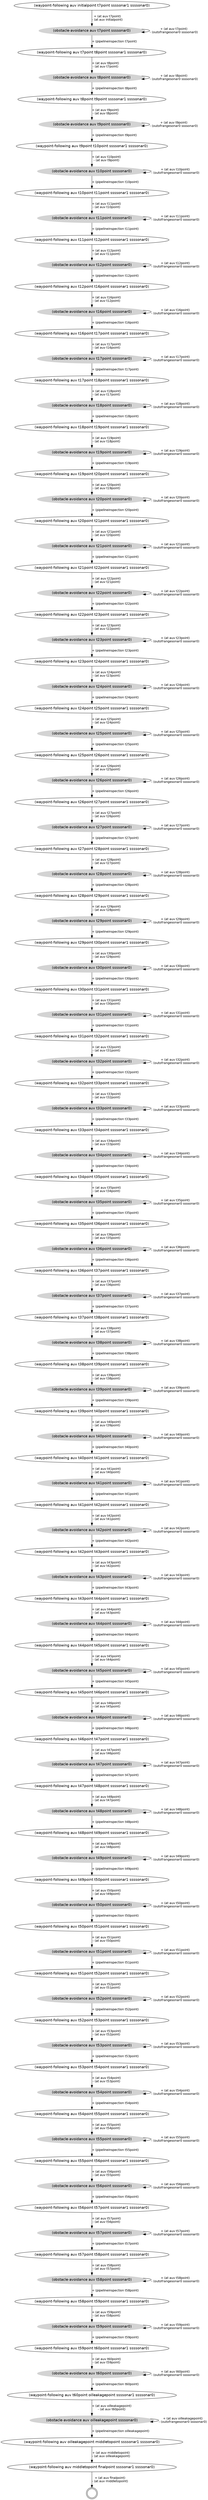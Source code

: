 digraph Struc {
 graph [fontname = "helvetica"];
 node [fontname = "helvetica"];
 edge [fontname = "helvetica"];
 node [shape=ellipse];
 packMode="graph";
 n0 [label="(waypoint-following auv initialpoint t7point ssssonar1 ssssonar0)"];
 n0->n1 [fontsize=12, label="+ (at auv t7point)\n- (at auv initialpoint)"];
 n1 [style=filled, color=lightgrey, label="(obstacle-avoidance auv t7point ssssonar0)"];
 n1->n1 [fontsize=12, label="+ (at auv t7point)\n- (outofrangesonar0 ssssonar0)"];
 n1->n2 [fontsize=12, label="+ (pipelineinspection t7point)"];
 n2 [label="(waypoint-following auv t7point t8point ssssonar1 ssssonar0)"];
 n2->n3 [fontsize=12, label="+ (at auv t8point)\n- (at auv t7point)"];
 n3 [style=filled, color=lightgrey, label="(obstacle-avoidance auv t8point ssssonar0)"];
 n3->n3 [fontsize=12, label="+ (at auv t8point)\n- (outofrangesonar0 ssssonar0)"];
 n3->n4 [fontsize=12, label="+ (pipelineinspection t8point)"];
 n4 [label="(waypoint-following auv t8point t9point ssssonar1 ssssonar0)"];
 n4->n5 [fontsize=12, label="+ (at auv t9point)\n- (at auv t8point)"];
 n5 [style=filled, color=lightgrey, label="(obstacle-avoidance auv t9point ssssonar0)"];
 n5->n5 [fontsize=12, label="+ (at auv t9point)\n- (outofrangesonar0 ssssonar0)"];
 n5->n6 [fontsize=12, label="+ (pipelineinspection t9point)"];
 n6 [label="(waypoint-following auv t9point t10point ssssonar1 ssssonar0)"];
 n6->n7 [fontsize=12, label="+ (at auv t10point)\n- (at auv t9point)"];
 n7 [style=filled, color=lightgrey, label="(obstacle-avoidance auv t10point ssssonar0)"];
 n7->n7 [fontsize=12, label="+ (at auv t10point)\n- (outofrangesonar0 ssssonar0)"];
 n7->n8 [fontsize=12, label="+ (pipelineinspection t10point)"];
 n8 [label="(waypoint-following auv t10point t11point ssssonar1 ssssonar0)"];
 n8->n9 [fontsize=12, label="+ (at auv t11point)\n- (at auv t10point)"];
 n9 [style=filled, color=lightgrey, label="(obstacle-avoidance auv t11point ssssonar0)"];
 n9->n9 [fontsize=12, label="+ (at auv t11point)\n- (outofrangesonar0 ssssonar0)"];
 n9->n10 [fontsize=12, label="+ (pipelineinspection t11point)"];
 n10 [label="(waypoint-following auv t11point t12point ssssonar1 ssssonar0)"];
 n10->n11 [fontsize=12, label="+ (at auv t12point)\n- (at auv t11point)"];
 n11 [style=filled, color=lightgrey, label="(obstacle-avoidance auv t12point ssssonar0)"];
 n11->n11 [fontsize=12, label="+ (at auv t12point)\n- (outofrangesonar0 ssssonar0)"];
 n11->n12 [fontsize=12, label="+ (pipelineinspection t12point)"];
 n12 [label="(waypoint-following auv t12point t16point ssssonar1 ssssonar0)"];
 n12->n13 [fontsize=12, label="+ (at auv t16point)\n- (at auv t12point)"];
 n13 [style=filled, color=lightgrey, label="(obstacle-avoidance auv t16point ssssonar0)"];
 n13->n13 [fontsize=12, label="+ (at auv t16point)\n- (outofrangesonar0 ssssonar0)"];
 n13->n14 [fontsize=12, label="+ (pipelineinspection t16point)"];
 n14 [label="(waypoint-following auv t16point t17point ssssonar1 ssssonar0)"];
 n14->n15 [fontsize=12, label="+ (at auv t17point)\n- (at auv t16point)"];
 n15 [style=filled, color=lightgrey, label="(obstacle-avoidance auv t17point ssssonar0)"];
 n15->n15 [fontsize=12, label="+ (at auv t17point)\n- (outofrangesonar0 ssssonar0)"];
 n15->n16 [fontsize=12, label="+ (pipelineinspection t17point)"];
 n16 [label="(waypoint-following auv t17point t18point ssssonar1 ssssonar0)"];
 n16->n17 [fontsize=12, label="+ (at auv t18point)\n- (at auv t17point)"];
 n17 [style=filled, color=lightgrey, label="(obstacle-avoidance auv t18point ssssonar0)"];
 n17->n17 [fontsize=12, label="+ (at auv t18point)\n- (outofrangesonar0 ssssonar0)"];
 n17->n18 [fontsize=12, label="+ (pipelineinspection t18point)"];
 n18 [label="(waypoint-following auv t18point t19point ssssonar1 ssssonar0)"];
 n18->n19 [fontsize=12, label="+ (at auv t19point)\n- (at auv t18point)"];
 n19 [style=filled, color=lightgrey, label="(obstacle-avoidance auv t19point ssssonar0)"];
 n19->n19 [fontsize=12, label="+ (at auv t19point)\n- (outofrangesonar0 ssssonar0)"];
 n19->n20 [fontsize=12, label="+ (pipelineinspection t19point)"];
 n20 [label="(waypoint-following auv t19point t20point ssssonar1 ssssonar0)"];
 n20->n21 [fontsize=12, label="+ (at auv t20point)\n- (at auv t19point)"];
 n21 [style=filled, color=lightgrey, label="(obstacle-avoidance auv t20point ssssonar0)"];
 n21->n21 [fontsize=12, label="+ (at auv t20point)\n- (outofrangesonar0 ssssonar0)"];
 n21->n22 [fontsize=12, label="+ (pipelineinspection t20point)"];
 n22 [label="(waypoint-following auv t20point t21point ssssonar1 ssssonar0)"];
 n22->n23 [fontsize=12, label="+ (at auv t21point)\n- (at auv t20point)"];
 n23 [style=filled, color=lightgrey, label="(obstacle-avoidance auv t21point ssssonar0)"];
 n23->n23 [fontsize=12, label="+ (at auv t21point)\n- (outofrangesonar0 ssssonar0)"];
 n23->n24 [fontsize=12, label="+ (pipelineinspection t21point)"];
 n24 [label="(waypoint-following auv t21point t22point ssssonar1 ssssonar0)"];
 n24->n25 [fontsize=12, label="+ (at auv t22point)\n- (at auv t21point)"];
 n25 [style=filled, color=lightgrey, label="(obstacle-avoidance auv t22point ssssonar0)"];
 n25->n25 [fontsize=12, label="+ (at auv t22point)\n- (outofrangesonar0 ssssonar0)"];
 n25->n26 [fontsize=12, label="+ (pipelineinspection t22point)"];
 n26 [label="(waypoint-following auv t22point t23point ssssonar1 ssssonar0)"];
 n26->n27 [fontsize=12, label="+ (at auv t23point)\n- (at auv t22point)"];
 n27 [style=filled, color=lightgrey, label="(obstacle-avoidance auv t23point ssssonar0)"];
 n27->n27 [fontsize=12, label="+ (at auv t23point)\n- (outofrangesonar0 ssssonar0)"];
 n27->n28 [fontsize=12, label="+ (pipelineinspection t23point)"];
 n28 [label="(waypoint-following auv t23point t24point ssssonar1 ssssonar0)"];
 n28->n29 [fontsize=12, label="+ (at auv t24point)\n- (at auv t23point)"];
 n29 [style=filled, color=lightgrey, label="(obstacle-avoidance auv t24point ssssonar0)"];
 n29->n29 [fontsize=12, label="+ (at auv t24point)\n- (outofrangesonar0 ssssonar0)"];
 n29->n30 [fontsize=12, label="+ (pipelineinspection t24point)"];
 n30 [label="(waypoint-following auv t24point t25point ssssonar1 ssssonar0)"];
 n30->n31 [fontsize=12, label="+ (at auv t25point)\n- (at auv t24point)"];
 n31 [style=filled, color=lightgrey, label="(obstacle-avoidance auv t25point ssssonar0)"];
 n31->n31 [fontsize=12, label="+ (at auv t25point)\n- (outofrangesonar0 ssssonar0)"];
 n31->n32 [fontsize=12, label="+ (pipelineinspection t25point)"];
 n32 [label="(waypoint-following auv t25point t26point ssssonar1 ssssonar0)"];
 n32->n33 [fontsize=12, label="+ (at auv t26point)\n- (at auv t25point)"];
 n33 [style=filled, color=lightgrey, label="(obstacle-avoidance auv t26point ssssonar0)"];
 n33->n33 [fontsize=12, label="+ (at auv t26point)\n- (outofrangesonar0 ssssonar0)"];
 n33->n34 [fontsize=12, label="+ (pipelineinspection t26point)"];
 n34 [label="(waypoint-following auv t26point t27point ssssonar1 ssssonar0)"];
 n34->n35 [fontsize=12, label="+ (at auv t27point)\n- (at auv t26point)"];
 n35 [style=filled, color=lightgrey, label="(obstacle-avoidance auv t27point ssssonar0)"];
 n35->n35 [fontsize=12, label="+ (at auv t27point)\n- (outofrangesonar0 ssssonar0)"];
 n35->n36 [fontsize=12, label="+ (pipelineinspection t27point)"];
 n36 [label="(waypoint-following auv t27point t28point ssssonar1 ssssonar0)"];
 n36->n37 [fontsize=12, label="+ (at auv t28point)\n- (at auv t27point)"];
 n37 [style=filled, color=lightgrey, label="(obstacle-avoidance auv t28point ssssonar0)"];
 n37->n37 [fontsize=12, label="+ (at auv t28point)\n- (outofrangesonar0 ssssonar0)"];
 n37->n38 [fontsize=12, label="+ (pipelineinspection t28point)"];
 n38 [label="(waypoint-following auv t28point t29point ssssonar1 ssssonar0)"];
 n38->n39 [fontsize=12, label="+ (at auv t29point)\n- (at auv t28point)"];
 n39 [style=filled, color=lightgrey, label="(obstacle-avoidance auv t29point ssssonar0)"];
 n39->n39 [fontsize=12, label="+ (at auv t29point)\n- (outofrangesonar0 ssssonar0)"];
 n39->n40 [fontsize=12, label="+ (pipelineinspection t29point)"];
 n40 [label="(waypoint-following auv t29point t30point ssssonar1 ssssonar0)"];
 n40->n41 [fontsize=12, label="+ (at auv t30point)\n- (at auv t29point)"];
 n41 [style=filled, color=lightgrey, label="(obstacle-avoidance auv t30point ssssonar0)"];
 n41->n41 [fontsize=12, label="+ (at auv t30point)\n- (outofrangesonar0 ssssonar0)"];
 n41->n42 [fontsize=12, label="+ (pipelineinspection t30point)"];
 n42 [label="(waypoint-following auv t30point t31point ssssonar1 ssssonar0)"];
 n42->n43 [fontsize=12, label="+ (at auv t31point)\n- (at auv t30point)"];
 n43 [style=filled, color=lightgrey, label="(obstacle-avoidance auv t31point ssssonar0)"];
 n43->n43 [fontsize=12, label="+ (at auv t31point)\n- (outofrangesonar0 ssssonar0)"];
 n43->n44 [fontsize=12, label="+ (pipelineinspection t31point)"];
 n44 [label="(waypoint-following auv t31point t32point ssssonar1 ssssonar0)"];
 n44->n45 [fontsize=12, label="+ (at auv t32point)\n- (at auv t31point)"];
 n45 [style=filled, color=lightgrey, label="(obstacle-avoidance auv t32point ssssonar0)"];
 n45->n45 [fontsize=12, label="+ (at auv t32point)\n- (outofrangesonar0 ssssonar0)"];
 n45->n46 [fontsize=12, label="+ (pipelineinspection t32point)"];
 n46 [label="(waypoint-following auv t32point t33point ssssonar1 ssssonar0)"];
 n46->n47 [fontsize=12, label="+ (at auv t33point)\n- (at auv t32point)"];
 n47 [style=filled, color=lightgrey, label="(obstacle-avoidance auv t33point ssssonar0)"];
 n47->n47 [fontsize=12, label="+ (at auv t33point)\n- (outofrangesonar0 ssssonar0)"];
 n47->n48 [fontsize=12, label="+ (pipelineinspection t33point)"];
 n48 [label="(waypoint-following auv t33point t34point ssssonar1 ssssonar0)"];
 n48->n49 [fontsize=12, label="+ (at auv t34point)\n- (at auv t33point)"];
 n49 [style=filled, color=lightgrey, label="(obstacle-avoidance auv t34point ssssonar0)"];
 n49->n49 [fontsize=12, label="+ (at auv t34point)\n- (outofrangesonar0 ssssonar0)"];
 n49->n50 [fontsize=12, label="+ (pipelineinspection t34point)"];
 n50 [label="(waypoint-following auv t34point t35point ssssonar1 ssssonar0)"];
 n50->n51 [fontsize=12, label="+ (at auv t35point)\n- (at auv t34point)"];
 n51 [style=filled, color=lightgrey, label="(obstacle-avoidance auv t35point ssssonar0)"];
 n51->n51 [fontsize=12, label="+ (at auv t35point)\n- (outofrangesonar0 ssssonar0)"];
 n51->n52 [fontsize=12, label="+ (pipelineinspection t35point)"];
 n52 [label="(waypoint-following auv t35point t36point ssssonar1 ssssonar0)"];
 n52->n53 [fontsize=12, label="+ (at auv t36point)\n- (at auv t35point)"];
 n53 [style=filled, color=lightgrey, label="(obstacle-avoidance auv t36point ssssonar0)"];
 n53->n53 [fontsize=12, label="+ (at auv t36point)\n- (outofrangesonar0 ssssonar0)"];
 n53->n54 [fontsize=12, label="+ (pipelineinspection t36point)"];
 n54 [label="(waypoint-following auv t36point t37point ssssonar1 ssssonar0)"];
 n54->n55 [fontsize=12, label="+ (at auv t37point)\n- (at auv t36point)"];
 n55 [style=filled, color=lightgrey, label="(obstacle-avoidance auv t37point ssssonar0)"];
 n55->n55 [fontsize=12, label="+ (at auv t37point)\n- (outofrangesonar0 ssssonar0)"];
 n55->n56 [fontsize=12, label="+ (pipelineinspection t37point)"];
 n56 [label="(waypoint-following auv t37point t38point ssssonar1 ssssonar0)"];
 n56->n57 [fontsize=12, label="+ (at auv t38point)\n- (at auv t37point)"];
 n57 [style=filled, color=lightgrey, label="(obstacle-avoidance auv t38point ssssonar0)"];
 n57->n57 [fontsize=12, label="+ (at auv t38point)\n- (outofrangesonar0 ssssonar0)"];
 n57->n58 [fontsize=12, label="+ (pipelineinspection t38point)"];
 n58 [label="(waypoint-following auv t38point t39point ssssonar1 ssssonar0)"];
 n58->n59 [fontsize=12, label="+ (at auv t39point)\n- (at auv t38point)"];
 n59 [style=filled, color=lightgrey, label="(obstacle-avoidance auv t39point ssssonar0)"];
 n59->n59 [fontsize=12, label="+ (at auv t39point)\n- (outofrangesonar0 ssssonar0)"];
 n59->n60 [fontsize=12, label="+ (pipelineinspection t39point)"];
 n60 [label="(waypoint-following auv t39point t40point ssssonar1 ssssonar0)"];
 n60->n61 [fontsize=12, label="+ (at auv t40point)\n- (at auv t39point)"];
 n61 [style=filled, color=lightgrey, label="(obstacle-avoidance auv t40point ssssonar0)"];
 n61->n61 [fontsize=12, label="+ (at auv t40point)\n- (outofrangesonar0 ssssonar0)"];
 n61->n62 [fontsize=12, label="+ (pipelineinspection t40point)"];
 n62 [label="(waypoint-following auv t40point t41point ssssonar1 ssssonar0)"];
 n62->n63 [fontsize=12, label="+ (at auv t41point)\n- (at auv t40point)"];
 n63 [style=filled, color=lightgrey, label="(obstacle-avoidance auv t41point ssssonar0)"];
 n63->n63 [fontsize=12, label="+ (at auv t41point)\n- (outofrangesonar0 ssssonar0)"];
 n63->n64 [fontsize=12, label="+ (pipelineinspection t41point)"];
 n64 [label="(waypoint-following auv t41point t42point ssssonar1 ssssonar0)"];
 n64->n65 [fontsize=12, label="+ (at auv t42point)\n- (at auv t41point)"];
 n65 [style=filled, color=lightgrey, label="(obstacle-avoidance auv t42point ssssonar0)"];
 n65->n65 [fontsize=12, label="+ (at auv t42point)\n- (outofrangesonar0 ssssonar0)"];
 n65->n66 [fontsize=12, label="+ (pipelineinspection t42point)"];
 n66 [label="(waypoint-following auv t42point t43point ssssonar1 ssssonar0)"];
 n66->n67 [fontsize=12, label="+ (at auv t43point)\n- (at auv t42point)"];
 n67 [style=filled, color=lightgrey, label="(obstacle-avoidance auv t43point ssssonar0)"];
 n67->n67 [fontsize=12, label="+ (at auv t43point)\n- (outofrangesonar0 ssssonar0)"];
 n67->n68 [fontsize=12, label="+ (pipelineinspection t43point)"];
 n68 [label="(waypoint-following auv t43point t44point ssssonar1 ssssonar0)"];
 n68->n69 [fontsize=12, label="+ (at auv t44point)\n- (at auv t43point)"];
 n69 [style=filled, color=lightgrey, label="(obstacle-avoidance auv t44point ssssonar0)"];
 n69->n69 [fontsize=12, label="+ (at auv t44point)\n- (outofrangesonar0 ssssonar0)"];
 n69->n70 [fontsize=12, label="+ (pipelineinspection t44point)"];
 n70 [label="(waypoint-following auv t44point t45point ssssonar1 ssssonar0)"];
 n70->n71 [fontsize=12, label="+ (at auv t45point)\n- (at auv t44point)"];
 n71 [style=filled, color=lightgrey, label="(obstacle-avoidance auv t45point ssssonar0)"];
 n71->n71 [fontsize=12, label="+ (at auv t45point)\n- (outofrangesonar0 ssssonar0)"];
 n71->n72 [fontsize=12, label="+ (pipelineinspection t45point)"];
 n72 [label="(waypoint-following auv t45point t46point ssssonar1 ssssonar0)"];
 n72->n73 [fontsize=12, label="+ (at auv t46point)\n- (at auv t45point)"];
 n73 [style=filled, color=lightgrey, label="(obstacle-avoidance auv t46point ssssonar0)"];
 n73->n73 [fontsize=12, label="+ (at auv t46point)\n- (outofrangesonar0 ssssonar0)"];
 n73->n74 [fontsize=12, label="+ (pipelineinspection t46point)"];
 n74 [label="(waypoint-following auv t46point t47point ssssonar1 ssssonar0)"];
 n74->n75 [fontsize=12, label="+ (at auv t47point)\n- (at auv t46point)"];
 n75 [style=filled, color=lightgrey, label="(obstacle-avoidance auv t47point ssssonar0)"];
 n75->n75 [fontsize=12, label="+ (at auv t47point)\n- (outofrangesonar0 ssssonar0)"];
 n75->n76 [fontsize=12, label="+ (pipelineinspection t47point)"];
 n76 [label="(waypoint-following auv t47point t48point ssssonar1 ssssonar0)"];
 n76->n77 [fontsize=12, label="+ (at auv t48point)\n- (at auv t47point)"];
 n77 [style=filled, color=lightgrey, label="(obstacle-avoidance auv t48point ssssonar0)"];
 n77->n77 [fontsize=12, label="+ (at auv t48point)\n- (outofrangesonar0 ssssonar0)"];
 n77->n78 [fontsize=12, label="+ (pipelineinspection t48point)"];
 n78 [label="(waypoint-following auv t48point t49point ssssonar1 ssssonar0)"];
 n78->n79 [fontsize=12, label="+ (at auv t49point)\n- (at auv t48point)"];
 n79 [style=filled, color=lightgrey, label="(obstacle-avoidance auv t49point ssssonar0)"];
 n79->n79 [fontsize=12, label="+ (at auv t49point)\n- (outofrangesonar0 ssssonar0)"];
 n79->n80 [fontsize=12, label="+ (pipelineinspection t49point)"];
 n80 [label="(waypoint-following auv t49point t50point ssssonar1 ssssonar0)"];
 n80->n81 [fontsize=12, label="+ (at auv t50point)\n- (at auv t49point)"];
 n81 [style=filled, color=lightgrey, label="(obstacle-avoidance auv t50point ssssonar0)"];
 n81->n81 [fontsize=12, label="+ (at auv t50point)\n- (outofrangesonar0 ssssonar0)"];
 n81->n82 [fontsize=12, label="+ (pipelineinspection t50point)"];
 n82 [label="(waypoint-following auv t50point t51point ssssonar1 ssssonar0)"];
 n82->n83 [fontsize=12, label="+ (at auv t51point)\n- (at auv t50point)"];
 n83 [style=filled, color=lightgrey, label="(obstacle-avoidance auv t51point ssssonar0)"];
 n83->n83 [fontsize=12, label="+ (at auv t51point)\n- (outofrangesonar0 ssssonar0)"];
 n83->n84 [fontsize=12, label="+ (pipelineinspection t51point)"];
 n84 [label="(waypoint-following auv t51point t52point ssssonar1 ssssonar0)"];
 n84->n85 [fontsize=12, label="+ (at auv t52point)\n- (at auv t51point)"];
 n85 [style=filled, color=lightgrey, label="(obstacle-avoidance auv t52point ssssonar0)"];
 n85->n85 [fontsize=12, label="+ (at auv t52point)\n- (outofrangesonar0 ssssonar0)"];
 n85->n86 [fontsize=12, label="+ (pipelineinspection t52point)"];
 n86 [label="(waypoint-following auv t52point t53point ssssonar1 ssssonar0)"];
 n86->n87 [fontsize=12, label="+ (at auv t53point)\n- (at auv t52point)"];
 n87 [style=filled, color=lightgrey, label="(obstacle-avoidance auv t53point ssssonar0)"];
 n87->n87 [fontsize=12, label="+ (at auv t53point)\n- (outofrangesonar0 ssssonar0)"];
 n87->n88 [fontsize=12, label="+ (pipelineinspection t53point)"];
 n88 [label="(waypoint-following auv t53point t54point ssssonar1 ssssonar0)"];
 n88->n89 [fontsize=12, label="+ (at auv t54point)\n- (at auv t53point)"];
 n89 [style=filled, color=lightgrey, label="(obstacle-avoidance auv t54point ssssonar0)"];
 n89->n89 [fontsize=12, label="+ (at auv t54point)\n- (outofrangesonar0 ssssonar0)"];
 n89->n90 [fontsize=12, label="+ (pipelineinspection t54point)"];
 n90 [label="(waypoint-following auv t54point t55point ssssonar1 ssssonar0)"];
 n90->n91 [fontsize=12, label="+ (at auv t55point)\n- (at auv t54point)"];
 n91 [style=filled, color=lightgrey, label="(obstacle-avoidance auv t55point ssssonar0)"];
 n91->n91 [fontsize=12, label="+ (at auv t55point)\n- (outofrangesonar0 ssssonar0)"];
 n91->n92 [fontsize=12, label="+ (pipelineinspection t55point)"];
 n92 [label="(waypoint-following auv t55point t56point ssssonar1 ssssonar0)"];
 n92->n93 [fontsize=12, label="+ (at auv t56point)\n- (at auv t55point)"];
 n93 [style=filled, color=lightgrey, label="(obstacle-avoidance auv t56point ssssonar0)"];
 n93->n93 [fontsize=12, label="+ (at auv t56point)\n- (outofrangesonar0 ssssonar0)"];
 n93->n94 [fontsize=12, label="+ (pipelineinspection t56point)"];
 n94 [label="(waypoint-following auv t56point t57point ssssonar1 ssssonar0)"];
 n94->n95 [fontsize=12, label="+ (at auv t57point)\n- (at auv t56point)"];
 n95 [style=filled, color=lightgrey, label="(obstacle-avoidance auv t57point ssssonar0)"];
 n95->n95 [fontsize=12, label="+ (at auv t57point)\n- (outofrangesonar0 ssssonar0)"];
 n95->n96 [fontsize=12, label="+ (pipelineinspection t57point)"];
 n96 [label="(waypoint-following auv t57point t58point ssssonar1 ssssonar0)"];
 n96->n97 [fontsize=12, label="+ (at auv t58point)\n- (at auv t57point)"];
 n97 [style=filled, color=lightgrey, label="(obstacle-avoidance auv t58point ssssonar0)"];
 n97->n97 [fontsize=12, label="+ (at auv t58point)\n- (outofrangesonar0 ssssonar0)"];
 n97->n98 [fontsize=12, label="+ (pipelineinspection t58point)"];
 n98 [label="(waypoint-following auv t58point t59point ssssonar1 ssssonar0)"];
 n98->n99 [fontsize=12, label="+ (at auv t59point)\n- (at auv t58point)"];
 n99 [style=filled, color=lightgrey, label="(obstacle-avoidance auv t59point ssssonar0)"];
 n99->n99 [fontsize=12, label="+ (at auv t59point)\n- (outofrangesonar0 ssssonar0)"];
 n99->n100 [fontsize=12, label="+ (pipelineinspection t59point)"];
 n100 [label="(waypoint-following auv t59point t60point ssssonar1 ssssonar0)"];
 n100->n101 [fontsize=12, label="+ (at auv t60point)\n- (at auv t59point)"];
 n101 [style=filled, color=lightgrey, label="(obstacle-avoidance auv t60point ssssonar0)"];
 n101->n101 [fontsize=12, label="+ (at auv t60point)\n- (outofrangesonar0 ssssonar0)"];
 n101->n102 [fontsize=12, label="+ (pipelineinspection t60point)"];
 n102 [label="(waypoint-following auv t60point oilleakagepoint ssssonar1 ssssonar0)"];
 n102->n103 [fontsize=12, label="+ (at auv oilleakagepoint)\n- (at auv t60point)"];
 n103 [style=filled, color=lightgrey, label="(obstacle-avoidance auv oilleakagepoint ssssonar0)"];
 n103->n103 [fontsize=12, label="+ (at auv oilleakagepoint)\n- (outofrangesonar0 ssssonar0)"];
 n103->n104 [fontsize=12, label="+ (pipelineinspection oilleakagepoint)"];
 n104 [label="(waypoint-following auv oilleakagepoint middletopoint ssssonar1 ssssonar0)"];
 n104->n105 [fontsize=12, label="+ (at auv middletopoint)\n- (at auv oilleakagepoint)"];
 n105 [label="(waypoint-following auv middletopoint finalpoint ssssonar1 ssssonar0)"];
 n105->n106 [fontsize=12, label="+ (at auv finalpoint)\n- (at auv middletopoint)"];
 n106 [shape=circle,label="",peripheries=2];
}